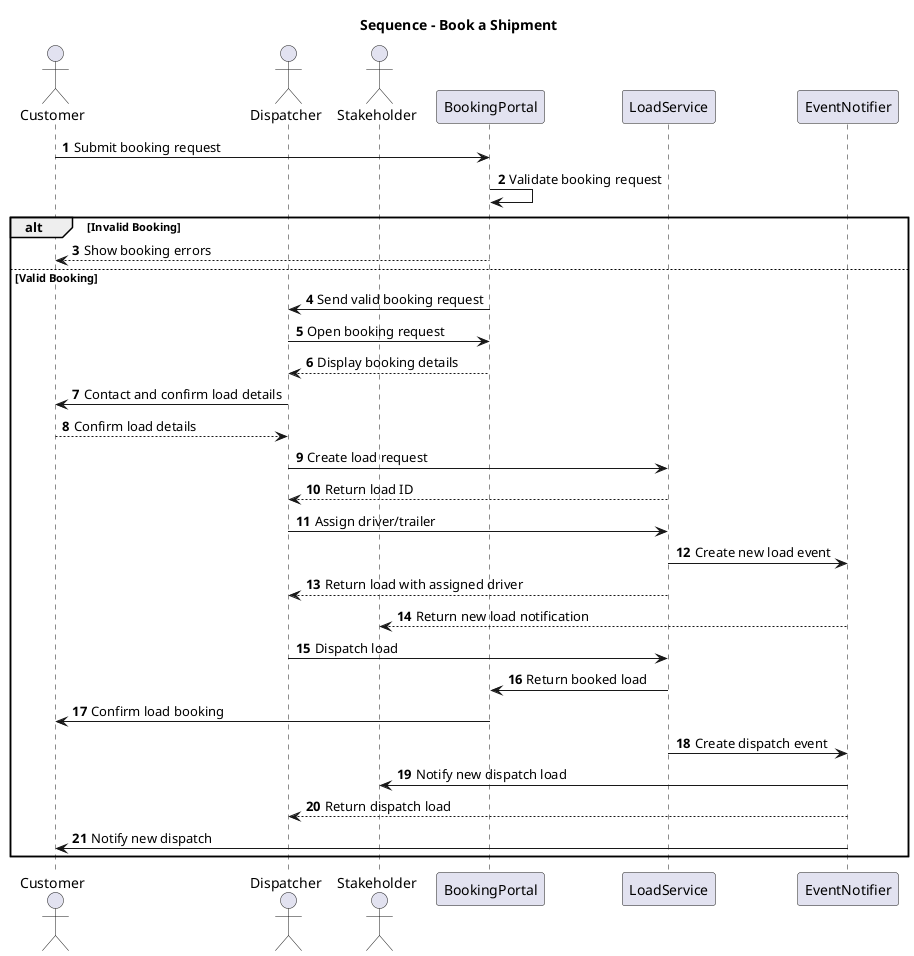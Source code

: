 @startuml
title Sequence – Book a Shipment
autonumber
actor Customer
actor Dispatcher
actor Stakeholder
participant BookingPortal
participant LoadService
participant EventNotifier

Customer -> BookingPortal : Submit booking request
BookingPortal -> BookingPortal : Validate booking request

alt Invalid Booking
  BookingPortal --> Customer : Show booking errors
else Valid Booking
  BookingPortal -> Dispatcher : Send valid booking request
  Dispatcher -> BookingPortal : Open booking request
  BookingPortal --> Dispatcher : Display booking details

  Dispatcher -> Customer : Contact and confirm load details
  Customer --> Dispatcher : Confirm load details

  Dispatcher -> LoadService : Create load request

  LoadService --> Dispatcher : Return load ID
  Dispatcher -> LoadService : Assign driver/trailer

  LoadService -> EventNotifier : Create new load event
  LoadService --> Dispatcher : Return load with assigned driver
  EventNotifier --> Stakeholder : Return new load notification


  Dispatcher -> LoadService : Dispatch load
  LoadService -> BookingPortal : Return booked load
  BookingPortal -> Customer : Confirm load booking
  LoadService -> EventNotifier : Create dispatch event

  EventNotifier -> Stakeholder : Notify new dispatch load
  EventNotifier --> Dispatcher : Return dispatch load
  EventNotifier -> Customer : Notify new dispatch

end
@enduml
